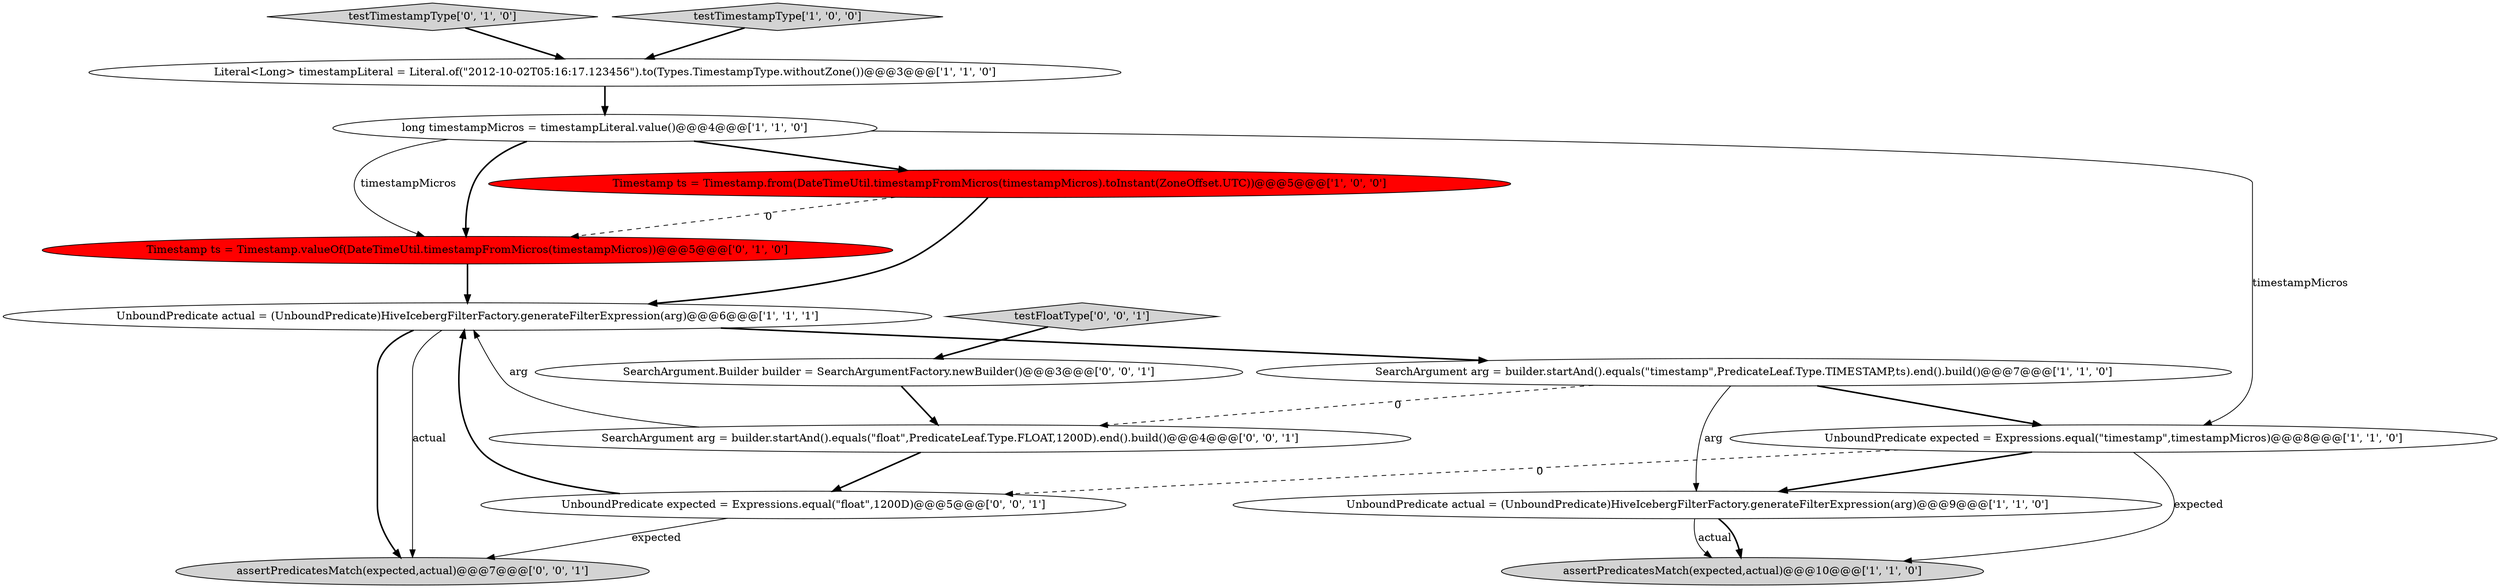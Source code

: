 digraph {
9 [style = filled, label = "testTimestampType['0', '1', '0']", fillcolor = lightgray, shape = diamond image = "AAA0AAABBB2BBB"];
1 [style = filled, label = "UnboundPredicate actual = (UnboundPredicate)HiveIcebergFilterFactory.generateFilterExpression(arg)@@@6@@@['1', '1', '1']", fillcolor = white, shape = ellipse image = "AAA0AAABBB1BBB"];
2 [style = filled, label = "testTimestampType['1', '0', '0']", fillcolor = lightgray, shape = diamond image = "AAA0AAABBB1BBB"];
7 [style = filled, label = "Literal<Long> timestampLiteral = Literal.of(\"2012-10-02T05:16:17.123456\").to(Types.TimestampType.withoutZone())@@@3@@@['1', '1', '0']", fillcolor = white, shape = ellipse image = "AAA0AAABBB1BBB"];
3 [style = filled, label = "UnboundPredicate actual = (UnboundPredicate)HiveIcebergFilterFactory.generateFilterExpression(arg)@@@9@@@['1', '1', '0']", fillcolor = white, shape = ellipse image = "AAA0AAABBB1BBB"];
11 [style = filled, label = "SearchArgument.Builder builder = SearchArgumentFactory.newBuilder()@@@3@@@['0', '0', '1']", fillcolor = white, shape = ellipse image = "AAA0AAABBB3BBB"];
6 [style = filled, label = "SearchArgument arg = builder.startAnd().equals(\"timestamp\",PredicateLeaf.Type.TIMESTAMP,ts).end().build()@@@7@@@['1', '1', '0']", fillcolor = white, shape = ellipse image = "AAA0AAABBB1BBB"];
0 [style = filled, label = "long timestampMicros = timestampLiteral.value()@@@4@@@['1', '1', '0']", fillcolor = white, shape = ellipse image = "AAA0AAABBB1BBB"];
4 [style = filled, label = "Timestamp ts = Timestamp.from(DateTimeUtil.timestampFromMicros(timestampMicros).toInstant(ZoneOffset.UTC))@@@5@@@['1', '0', '0']", fillcolor = red, shape = ellipse image = "AAA1AAABBB1BBB"];
12 [style = filled, label = "SearchArgument arg = builder.startAnd().equals(\"float\",PredicateLeaf.Type.FLOAT,1200D).end().build()@@@4@@@['0', '0', '1']", fillcolor = white, shape = ellipse image = "AAA0AAABBB3BBB"];
13 [style = filled, label = "testFloatType['0', '0', '1']", fillcolor = lightgray, shape = diamond image = "AAA0AAABBB3BBB"];
8 [style = filled, label = "UnboundPredicate expected = Expressions.equal(\"timestamp\",timestampMicros)@@@8@@@['1', '1', '0']", fillcolor = white, shape = ellipse image = "AAA0AAABBB1BBB"];
14 [style = filled, label = "assertPredicatesMatch(expected,actual)@@@7@@@['0', '0', '1']", fillcolor = lightgray, shape = ellipse image = "AAA0AAABBB3BBB"];
10 [style = filled, label = "Timestamp ts = Timestamp.valueOf(DateTimeUtil.timestampFromMicros(timestampMicros))@@@5@@@['0', '1', '0']", fillcolor = red, shape = ellipse image = "AAA1AAABBB2BBB"];
5 [style = filled, label = "assertPredicatesMatch(expected,actual)@@@10@@@['1', '1', '0']", fillcolor = lightgray, shape = ellipse image = "AAA0AAABBB1BBB"];
15 [style = filled, label = "UnboundPredicate expected = Expressions.equal(\"float\",1200D)@@@5@@@['0', '0', '1']", fillcolor = white, shape = ellipse image = "AAA0AAABBB3BBB"];
0->10 [style = solid, label="timestampMicros"];
15->14 [style = solid, label="expected"];
6->3 [style = solid, label="arg"];
8->15 [style = dashed, label="0"];
8->3 [style = bold, label=""];
12->15 [style = bold, label=""];
1->14 [style = solid, label="actual"];
7->0 [style = bold, label=""];
11->12 [style = bold, label=""];
9->7 [style = bold, label=""];
13->11 [style = bold, label=""];
6->12 [style = dashed, label="0"];
3->5 [style = solid, label="actual"];
8->5 [style = solid, label="expected"];
3->5 [style = bold, label=""];
0->10 [style = bold, label=""];
1->6 [style = bold, label=""];
0->4 [style = bold, label=""];
6->8 [style = bold, label=""];
0->8 [style = solid, label="timestampMicros"];
1->14 [style = bold, label=""];
4->1 [style = bold, label=""];
2->7 [style = bold, label=""];
4->10 [style = dashed, label="0"];
10->1 [style = bold, label=""];
12->1 [style = solid, label="arg"];
15->1 [style = bold, label=""];
}
